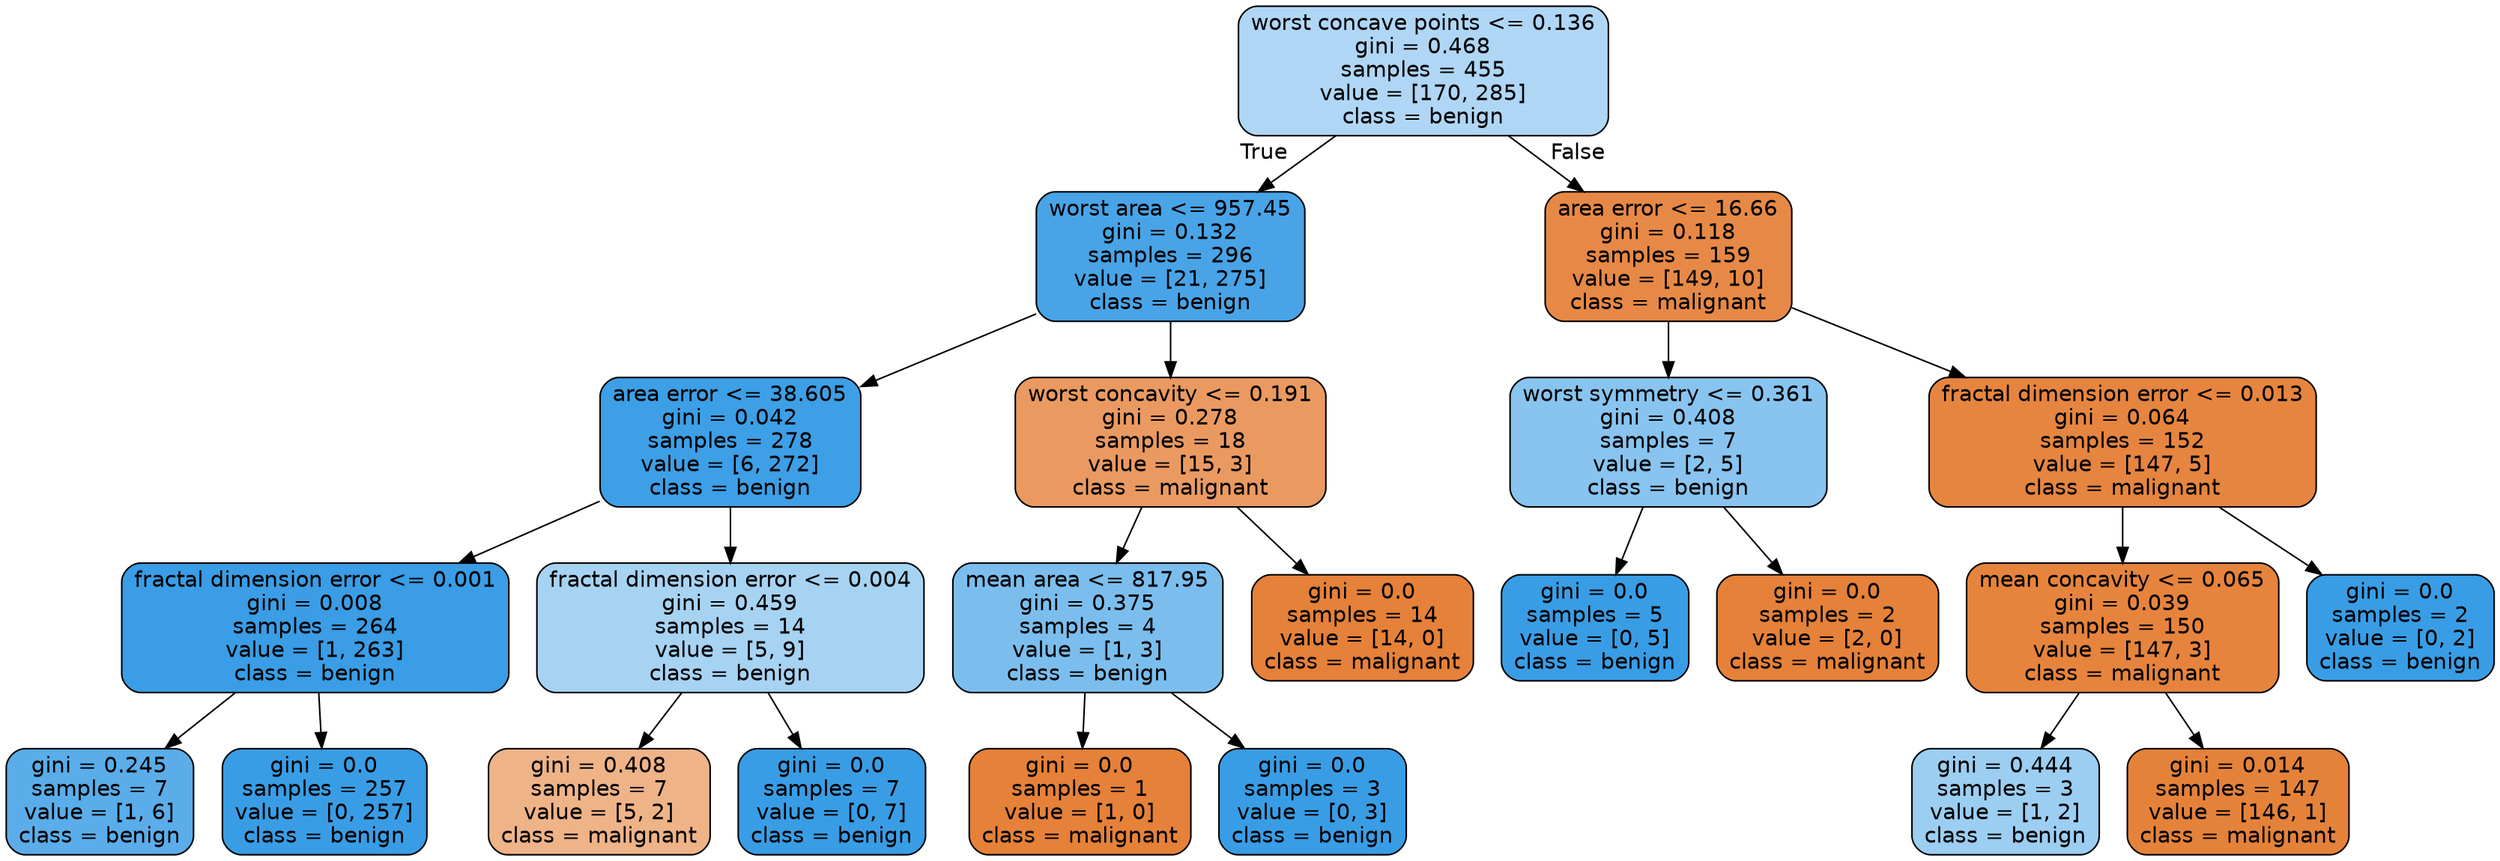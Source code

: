 digraph Tree {
node [shape=box, style="filled, rounded", color="black", fontname=helvetica] ;
edge [fontname=helvetica] ;
0 [label="worst concave points <= 0.136\ngini = 0.468\nsamples = 455\nvalue = [170, 285]\nclass = benign", fillcolor="#afd7f5"] ;
1 [label="worst area <= 957.45\ngini = 0.132\nsamples = 296\nvalue = [21, 275]\nclass = benign", fillcolor="#48a4e7"] ;
0 -> 1 [labeldistance=2.5, labelangle=45, headlabel="True"] ;
2 [label="area error <= 38.605\ngini = 0.042\nsamples = 278\nvalue = [6, 272]\nclass = benign", fillcolor="#3d9fe6"] ;
1 -> 2 ;
3 [label="fractal dimension error <= 0.001\ngini = 0.008\nsamples = 264\nvalue = [1, 263]\nclass = benign", fillcolor="#3a9de5"] ;
2 -> 3 ;
4 [label="gini = 0.245\nsamples = 7\nvalue = [1, 6]\nclass = benign", fillcolor="#5aade9"] ;
3 -> 4 ;
5 [label="gini = 0.0\nsamples = 257\nvalue = [0, 257]\nclass = benign", fillcolor="#399de5"] ;
3 -> 5 ;
6 [label="fractal dimension error <= 0.004\ngini = 0.459\nsamples = 14\nvalue = [5, 9]\nclass = benign", fillcolor="#a7d3f3"] ;
2 -> 6 ;
7 [label="gini = 0.408\nsamples = 7\nvalue = [5, 2]\nclass = malignant", fillcolor="#efb388"] ;
6 -> 7 ;
8 [label="gini = 0.0\nsamples = 7\nvalue = [0, 7]\nclass = benign", fillcolor="#399de5"] ;
6 -> 8 ;
9 [label="worst concavity <= 0.191\ngini = 0.278\nsamples = 18\nvalue = [15, 3]\nclass = malignant", fillcolor="#ea9a61"] ;
1 -> 9 ;
10 [label="mean area <= 817.95\ngini = 0.375\nsamples = 4\nvalue = [1, 3]\nclass = benign", fillcolor="#7bbeee"] ;
9 -> 10 ;
11 [label="gini = 0.0\nsamples = 1\nvalue = [1, 0]\nclass = malignant", fillcolor="#e58139"] ;
10 -> 11 ;
12 [label="gini = 0.0\nsamples = 3\nvalue = [0, 3]\nclass = benign", fillcolor="#399de5"] ;
10 -> 12 ;
13 [label="gini = 0.0\nsamples = 14\nvalue = [14, 0]\nclass = malignant", fillcolor="#e58139"] ;
9 -> 13 ;
14 [label="area error <= 16.66\ngini = 0.118\nsamples = 159\nvalue = [149, 10]\nclass = malignant", fillcolor="#e78946"] ;
0 -> 14 [labeldistance=2.5, labelangle=-45, headlabel="False"] ;
15 [label="worst symmetry <= 0.361\ngini = 0.408\nsamples = 7\nvalue = [2, 5]\nclass = benign", fillcolor="#88c4ef"] ;
14 -> 15 ;
16 [label="gini = 0.0\nsamples = 5\nvalue = [0, 5]\nclass = benign", fillcolor="#399de5"] ;
15 -> 16 ;
17 [label="gini = 0.0\nsamples = 2\nvalue = [2, 0]\nclass = malignant", fillcolor="#e58139"] ;
15 -> 17 ;
18 [label="fractal dimension error <= 0.013\ngini = 0.064\nsamples = 152\nvalue = [147, 5]\nclass = malignant", fillcolor="#e68540"] ;
14 -> 18 ;
19 [label="mean concavity <= 0.065\ngini = 0.039\nsamples = 150\nvalue = [147, 3]\nclass = malignant", fillcolor="#e6843d"] ;
18 -> 19 ;
20 [label="gini = 0.444\nsamples = 3\nvalue = [1, 2]\nclass = benign", fillcolor="#9ccef2"] ;
19 -> 20 ;
21 [label="gini = 0.014\nsamples = 147\nvalue = [146, 1]\nclass = malignant", fillcolor="#e5823a"] ;
19 -> 21 ;
22 [label="gini = 0.0\nsamples = 2\nvalue = [0, 2]\nclass = benign", fillcolor="#399de5"] ;
18 -> 22 ;
}